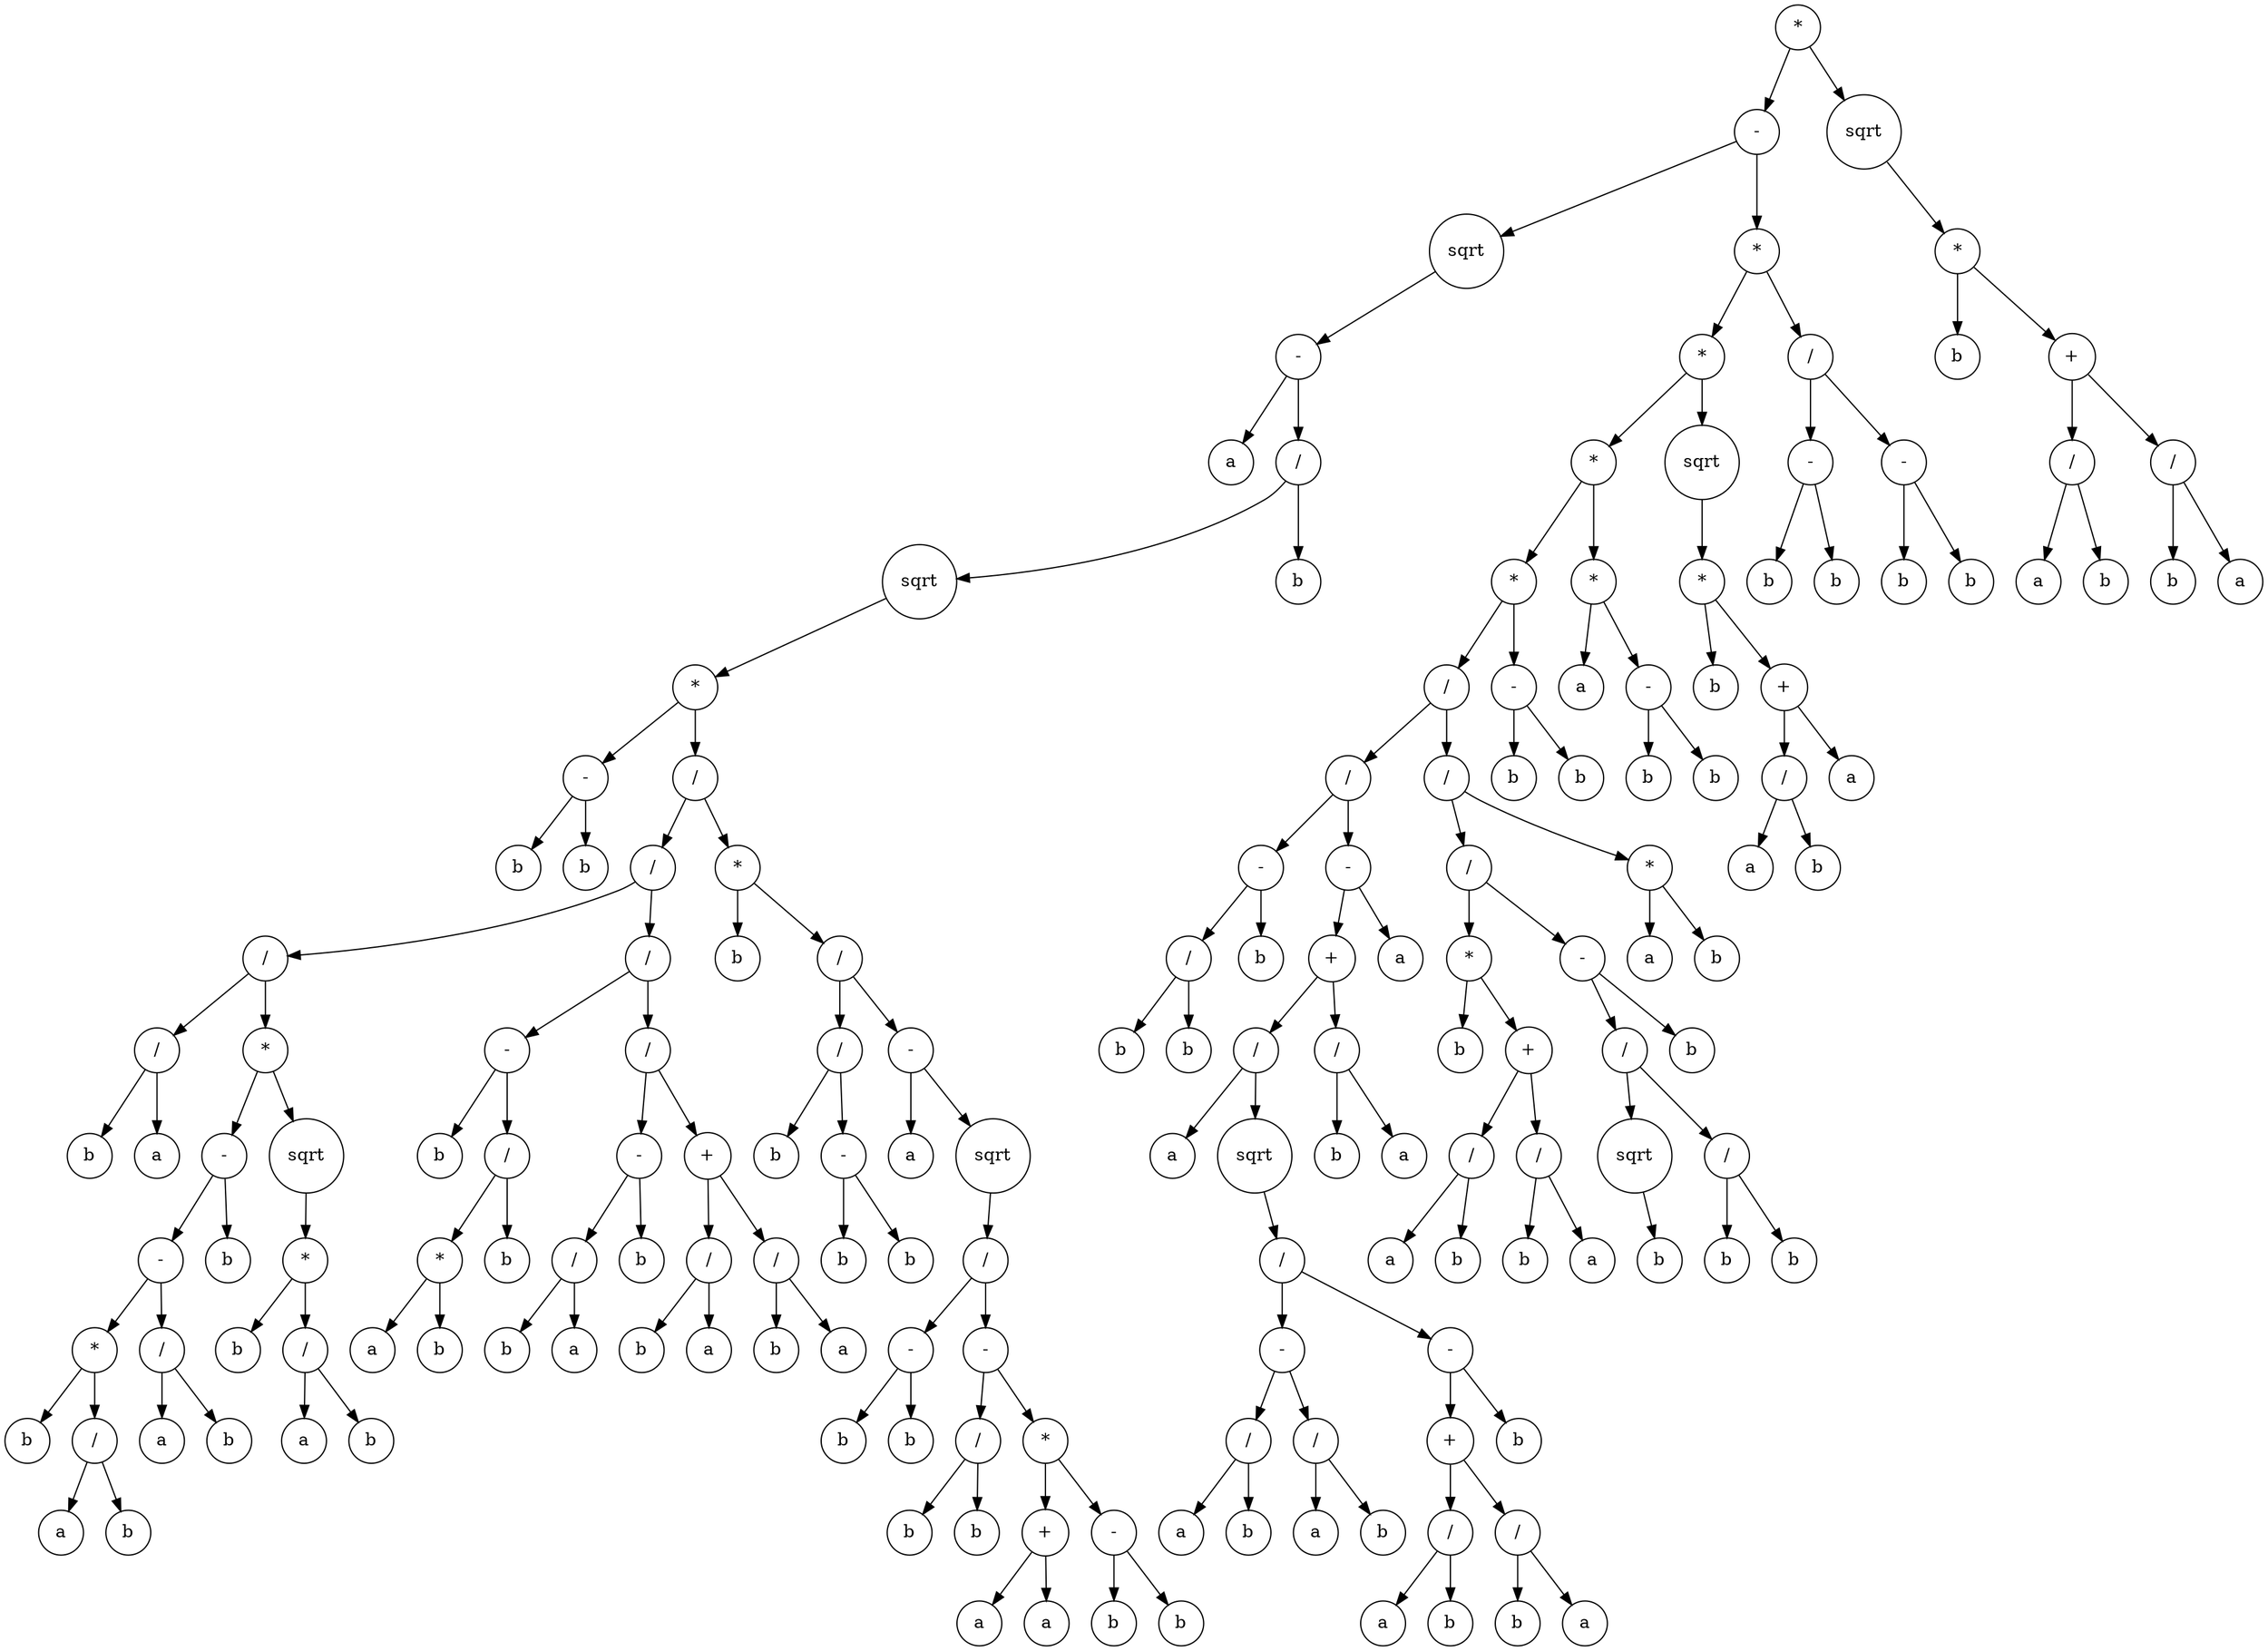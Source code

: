 digraph g {
graph [ordering=out];
node [shape=circle];
n[label = "*"];
n0[label = "-"];
n00[label = "sqrt"];
n000[label = "-"];
n0000[label = "a"];
n000 -> n0000;
n0001[label = "/"];
n00010[label = "sqrt"];
n000100[label = "*"];
n0001000[label = "-"];
n00010000[label = "b"];
n0001000 -> n00010000;
n00010001[label = "b"];
n0001000 -> n00010001;
n000100 -> n0001000;
n0001001[label = "/"];
n00010010[label = "/"];
n000100100[label = "/"];
n0001001000[label = "/"];
n00010010000[label = "b"];
n0001001000 -> n00010010000;
n00010010001[label = "a"];
n0001001000 -> n00010010001;
n000100100 -> n0001001000;
n0001001001[label = "*"];
n00010010010[label = "-"];
n000100100100[label = "-"];
n0001001001000[label = "*"];
n00010010010000[label = "b"];
n0001001001000 -> n00010010010000;
n00010010010001[label = "/"];
n000100100100010[label = "a"];
n00010010010001 -> n000100100100010;
n000100100100011[label = "b"];
n00010010010001 -> n000100100100011;
n0001001001000 -> n00010010010001;
n000100100100 -> n0001001001000;
n0001001001001[label = "/"];
n00010010010010[label = "a"];
n0001001001001 -> n00010010010010;
n00010010010011[label = "b"];
n0001001001001 -> n00010010010011;
n000100100100 -> n0001001001001;
n00010010010 -> n000100100100;
n000100100101[label = "b"];
n00010010010 -> n000100100101;
n0001001001 -> n00010010010;
n00010010011[label = "sqrt"];
n000100100110[label = "*"];
n0001001001100[label = "b"];
n000100100110 -> n0001001001100;
n0001001001101[label = "/"];
n00010010011010[label = "a"];
n0001001001101 -> n00010010011010;
n00010010011011[label = "b"];
n0001001001101 -> n00010010011011;
n000100100110 -> n0001001001101;
n00010010011 -> n000100100110;
n0001001001 -> n00010010011;
n000100100 -> n0001001001;
n00010010 -> n000100100;
n000100101[label = "/"];
n0001001010[label = "-"];
n00010010100[label = "b"];
n0001001010 -> n00010010100;
n00010010101[label = "/"];
n000100101010[label = "*"];
n0001001010100[label = "a"];
n000100101010 -> n0001001010100;
n0001001010101[label = "b"];
n000100101010 -> n0001001010101;
n00010010101 -> n000100101010;
n000100101011[label = "b"];
n00010010101 -> n000100101011;
n0001001010 -> n00010010101;
n000100101 -> n0001001010;
n0001001011[label = "/"];
n00010010110[label = "-"];
n000100101100[label = "/"];
n0001001011000[label = "b"];
n000100101100 -> n0001001011000;
n0001001011001[label = "a"];
n000100101100 -> n0001001011001;
n00010010110 -> n000100101100;
n000100101101[label = "b"];
n00010010110 -> n000100101101;
n0001001011 -> n00010010110;
n00010010111[label = "+"];
n000100101110[label = "/"];
n0001001011100[label = "b"];
n000100101110 -> n0001001011100;
n0001001011101[label = "a"];
n000100101110 -> n0001001011101;
n00010010111 -> n000100101110;
n000100101111[label = "/"];
n0001001011110[label = "b"];
n000100101111 -> n0001001011110;
n0001001011111[label = "a"];
n000100101111 -> n0001001011111;
n00010010111 -> n000100101111;
n0001001011 -> n00010010111;
n000100101 -> n0001001011;
n00010010 -> n000100101;
n0001001 -> n00010010;
n00010011[label = "*"];
n000100110[label = "b"];
n00010011 -> n000100110;
n000100111[label = "/"];
n0001001110[label = "/"];
n00010011100[label = "b"];
n0001001110 -> n00010011100;
n00010011101[label = "-"];
n000100111010[label = "b"];
n00010011101 -> n000100111010;
n000100111011[label = "b"];
n00010011101 -> n000100111011;
n0001001110 -> n00010011101;
n000100111 -> n0001001110;
n0001001111[label = "-"];
n00010011110[label = "a"];
n0001001111 -> n00010011110;
n00010011111[label = "sqrt"];
n000100111110[label = "/"];
n0001001111100[label = "-"];
n00010011111000[label = "b"];
n0001001111100 -> n00010011111000;
n00010011111001[label = "b"];
n0001001111100 -> n00010011111001;
n000100111110 -> n0001001111100;
n0001001111101[label = "-"];
n00010011111010[label = "/"];
n000100111110100[label = "b"];
n00010011111010 -> n000100111110100;
n000100111110101[label = "b"];
n00010011111010 -> n000100111110101;
n0001001111101 -> n00010011111010;
n00010011111011[label = "*"];
n000100111110110[label = "+"];
n0001001111101100[label = "a"];
n000100111110110 -> n0001001111101100;
n0001001111101101[label = "a"];
n000100111110110 -> n0001001111101101;
n00010011111011 -> n000100111110110;
n000100111110111[label = "-"];
n0001001111101110[label = "b"];
n000100111110111 -> n0001001111101110;
n0001001111101111[label = "b"];
n000100111110111 -> n0001001111101111;
n00010011111011 -> n000100111110111;
n0001001111101 -> n00010011111011;
n000100111110 -> n0001001111101;
n00010011111 -> n000100111110;
n0001001111 -> n00010011111;
n000100111 -> n0001001111;
n00010011 -> n000100111;
n0001001 -> n00010011;
n000100 -> n0001001;
n00010 -> n000100;
n0001 -> n00010;
n00011[label = "b"];
n0001 -> n00011;
n000 -> n0001;
n00 -> n000;
n0 -> n00;
n01[label = "*"];
n010[label = "*"];
n0100[label = "*"];
n01000[label = "*"];
n010000[label = "/"];
n0100000[label = "/"];
n01000000[label = "-"];
n010000000[label = "/"];
n0100000000[label = "b"];
n010000000 -> n0100000000;
n0100000001[label = "b"];
n010000000 -> n0100000001;
n01000000 -> n010000000;
n010000001[label = "b"];
n01000000 -> n010000001;
n0100000 -> n01000000;
n01000001[label = "-"];
n010000010[label = "+"];
n0100000100[label = "/"];
n01000001000[label = "a"];
n0100000100 -> n01000001000;
n01000001001[label = "sqrt"];
n010000010010[label = "/"];
n0100000100100[label = "-"];
n01000001001000[label = "/"];
n010000010010000[label = "a"];
n01000001001000 -> n010000010010000;
n010000010010001[label = "b"];
n01000001001000 -> n010000010010001;
n0100000100100 -> n01000001001000;
n01000001001001[label = "/"];
n010000010010010[label = "a"];
n01000001001001 -> n010000010010010;
n010000010010011[label = "b"];
n01000001001001 -> n010000010010011;
n0100000100100 -> n01000001001001;
n010000010010 -> n0100000100100;
n0100000100101[label = "-"];
n01000001001010[label = "+"];
n010000010010100[label = "/"];
n0100000100101000[label = "a"];
n010000010010100 -> n0100000100101000;
n0100000100101001[label = "b"];
n010000010010100 -> n0100000100101001;
n01000001001010 -> n010000010010100;
n010000010010101[label = "/"];
n0100000100101010[label = "b"];
n010000010010101 -> n0100000100101010;
n0100000100101011[label = "a"];
n010000010010101 -> n0100000100101011;
n01000001001010 -> n010000010010101;
n0100000100101 -> n01000001001010;
n01000001001011[label = "b"];
n0100000100101 -> n01000001001011;
n010000010010 -> n0100000100101;
n01000001001 -> n010000010010;
n0100000100 -> n01000001001;
n010000010 -> n0100000100;
n0100000101[label = "/"];
n01000001010[label = "b"];
n0100000101 -> n01000001010;
n01000001011[label = "a"];
n0100000101 -> n01000001011;
n010000010 -> n0100000101;
n01000001 -> n010000010;
n010000011[label = "a"];
n01000001 -> n010000011;
n0100000 -> n01000001;
n010000 -> n0100000;
n0100001[label = "/"];
n01000010[label = "/"];
n010000100[label = "*"];
n0100001000[label = "b"];
n010000100 -> n0100001000;
n0100001001[label = "+"];
n01000010010[label = "/"];
n010000100100[label = "a"];
n01000010010 -> n010000100100;
n010000100101[label = "b"];
n01000010010 -> n010000100101;
n0100001001 -> n01000010010;
n01000010011[label = "/"];
n010000100110[label = "b"];
n01000010011 -> n010000100110;
n010000100111[label = "a"];
n01000010011 -> n010000100111;
n0100001001 -> n01000010011;
n010000100 -> n0100001001;
n01000010 -> n010000100;
n010000101[label = "-"];
n0100001010[label = "/"];
n01000010100[label = "sqrt"];
n010000101000[label = "b"];
n01000010100 -> n010000101000;
n0100001010 -> n01000010100;
n01000010101[label = "/"];
n010000101010[label = "b"];
n01000010101 -> n010000101010;
n010000101011[label = "b"];
n01000010101 -> n010000101011;
n0100001010 -> n01000010101;
n010000101 -> n0100001010;
n0100001011[label = "b"];
n010000101 -> n0100001011;
n01000010 -> n010000101;
n0100001 -> n01000010;
n01000011[label = "*"];
n010000110[label = "a"];
n01000011 -> n010000110;
n010000111[label = "b"];
n01000011 -> n010000111;
n0100001 -> n01000011;
n010000 -> n0100001;
n01000 -> n010000;
n010001[label = "-"];
n0100010[label = "b"];
n010001 -> n0100010;
n0100011[label = "b"];
n010001 -> n0100011;
n01000 -> n010001;
n0100 -> n01000;
n01001[label = "*"];
n010010[label = "a"];
n01001 -> n010010;
n010011[label = "-"];
n0100110[label = "b"];
n010011 -> n0100110;
n0100111[label = "b"];
n010011 -> n0100111;
n01001 -> n010011;
n0100 -> n01001;
n010 -> n0100;
n0101[label = "sqrt"];
n01010[label = "*"];
n010100[label = "b"];
n01010 -> n010100;
n010101[label = "+"];
n0101010[label = "/"];
n01010100[label = "a"];
n0101010 -> n01010100;
n01010101[label = "b"];
n0101010 -> n01010101;
n010101 -> n0101010;
n0101011[label = "a"];
n010101 -> n0101011;
n01010 -> n010101;
n0101 -> n01010;
n010 -> n0101;
n01 -> n010;
n011[label = "/"];
n0110[label = "-"];
n01100[label = "b"];
n0110 -> n01100;
n01101[label = "b"];
n0110 -> n01101;
n011 -> n0110;
n0111[label = "-"];
n01110[label = "b"];
n0111 -> n01110;
n01111[label = "b"];
n0111 -> n01111;
n011 -> n0111;
n01 -> n011;
n0 -> n01;
n -> n0;
n1[label = "sqrt"];
n10[label = "*"];
n100[label = "b"];
n10 -> n100;
n101[label = "+"];
n1010[label = "/"];
n10100[label = "a"];
n1010 -> n10100;
n10101[label = "b"];
n1010 -> n10101;
n101 -> n1010;
n1011[label = "/"];
n10110[label = "b"];
n1011 -> n10110;
n10111[label = "a"];
n1011 -> n10111;
n101 -> n1011;
n10 -> n101;
n1 -> n10;
n -> n1;
}
